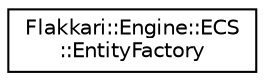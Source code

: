 digraph "Graphical Class Hierarchy"
{
 // LATEX_PDF_SIZE
  edge [fontname="Helvetica",fontsize="10",labelfontname="Helvetica",labelfontsize="10"];
  node [fontname="Helvetica",fontsize="10",shape=record];
  rankdir="LR";
  Node0 [label="Flakkari::Engine::ECS\l::EntityFactory",height=0.2,width=0.4,color="black", fillcolor="white", style="filled",URL="$d3/d98/classFlakkari_1_1Engine_1_1ECS_1_1EntityFactory.html",tooltip=" "];
}

